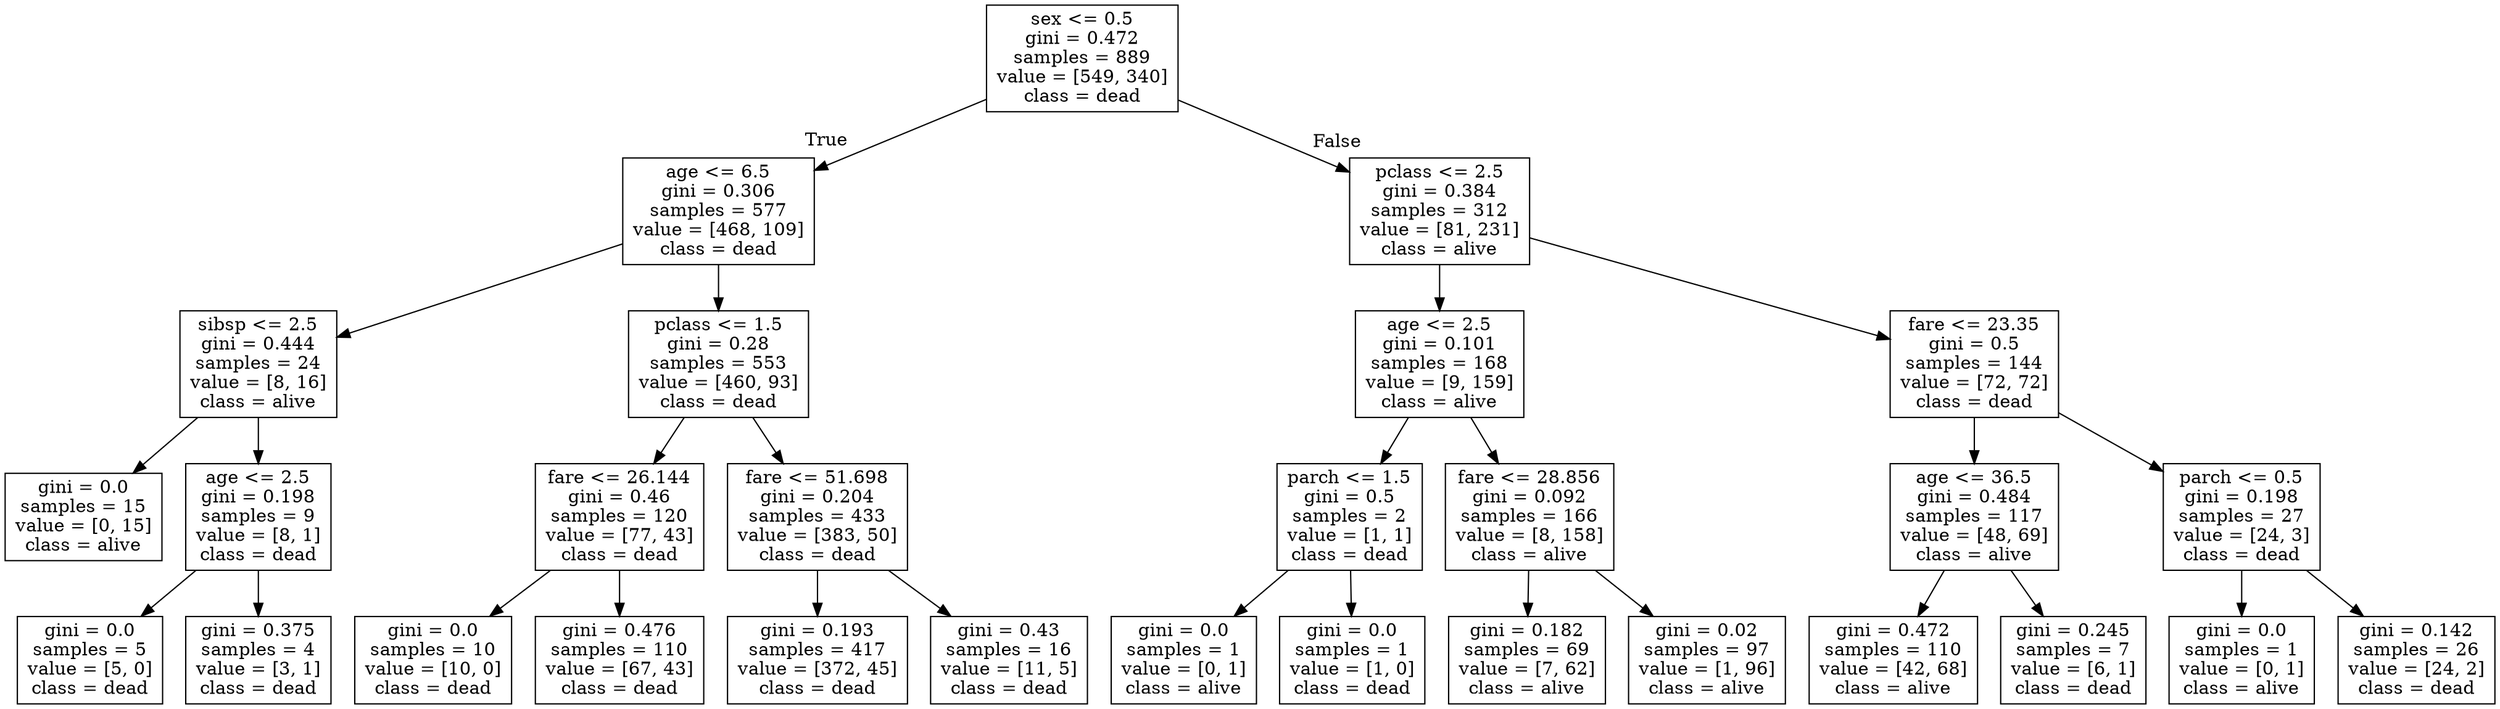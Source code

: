 digraph Tree {
node [shape=box] ;
0 [label="sex <= 0.5\ngini = 0.472\nsamples = 889\nvalue = [549, 340]\nclass = dead"] ;
1 [label="age <= 6.5\ngini = 0.306\nsamples = 577\nvalue = [468, 109]\nclass = dead"] ;
0 -> 1 [labeldistance=2.5, labelangle=45, headlabel="True"] ;
2 [label="sibsp <= 2.5\ngini = 0.444\nsamples = 24\nvalue = [8, 16]\nclass = alive"] ;
1 -> 2 ;
3 [label="gini = 0.0\nsamples = 15\nvalue = [0, 15]\nclass = alive"] ;
2 -> 3 ;
4 [label="age <= 2.5\ngini = 0.198\nsamples = 9\nvalue = [8, 1]\nclass = dead"] ;
2 -> 4 ;
5 [label="gini = 0.0\nsamples = 5\nvalue = [5, 0]\nclass = dead"] ;
4 -> 5 ;
6 [label="gini = 0.375\nsamples = 4\nvalue = [3, 1]\nclass = dead"] ;
4 -> 6 ;
7 [label="pclass <= 1.5\ngini = 0.28\nsamples = 553\nvalue = [460, 93]\nclass = dead"] ;
1 -> 7 ;
8 [label="fare <= 26.144\ngini = 0.46\nsamples = 120\nvalue = [77, 43]\nclass = dead"] ;
7 -> 8 ;
9 [label="gini = 0.0\nsamples = 10\nvalue = [10, 0]\nclass = dead"] ;
8 -> 9 ;
10 [label="gini = 0.476\nsamples = 110\nvalue = [67, 43]\nclass = dead"] ;
8 -> 10 ;
11 [label="fare <= 51.698\ngini = 0.204\nsamples = 433\nvalue = [383, 50]\nclass = dead"] ;
7 -> 11 ;
12 [label="gini = 0.193\nsamples = 417\nvalue = [372, 45]\nclass = dead"] ;
11 -> 12 ;
13 [label="gini = 0.43\nsamples = 16\nvalue = [11, 5]\nclass = dead"] ;
11 -> 13 ;
14 [label="pclass <= 2.5\ngini = 0.384\nsamples = 312\nvalue = [81, 231]\nclass = alive"] ;
0 -> 14 [labeldistance=2.5, labelangle=-45, headlabel="False"] ;
15 [label="age <= 2.5\ngini = 0.101\nsamples = 168\nvalue = [9, 159]\nclass = alive"] ;
14 -> 15 ;
16 [label="parch <= 1.5\ngini = 0.5\nsamples = 2\nvalue = [1, 1]\nclass = dead"] ;
15 -> 16 ;
17 [label="gini = 0.0\nsamples = 1\nvalue = [0, 1]\nclass = alive"] ;
16 -> 17 ;
18 [label="gini = 0.0\nsamples = 1\nvalue = [1, 0]\nclass = dead"] ;
16 -> 18 ;
19 [label="fare <= 28.856\ngini = 0.092\nsamples = 166\nvalue = [8, 158]\nclass = alive"] ;
15 -> 19 ;
20 [label="gini = 0.182\nsamples = 69\nvalue = [7, 62]\nclass = alive"] ;
19 -> 20 ;
21 [label="gini = 0.02\nsamples = 97\nvalue = [1, 96]\nclass = alive"] ;
19 -> 21 ;
22 [label="fare <= 23.35\ngini = 0.5\nsamples = 144\nvalue = [72, 72]\nclass = dead"] ;
14 -> 22 ;
23 [label="age <= 36.5\ngini = 0.484\nsamples = 117\nvalue = [48, 69]\nclass = alive"] ;
22 -> 23 ;
24 [label="gini = 0.472\nsamples = 110\nvalue = [42, 68]\nclass = alive"] ;
23 -> 24 ;
25 [label="gini = 0.245\nsamples = 7\nvalue = [6, 1]\nclass = dead"] ;
23 -> 25 ;
26 [label="parch <= 0.5\ngini = 0.198\nsamples = 27\nvalue = [24, 3]\nclass = dead"] ;
22 -> 26 ;
27 [label="gini = 0.0\nsamples = 1\nvalue = [0, 1]\nclass = alive"] ;
26 -> 27 ;
28 [label="gini = 0.142\nsamples = 26\nvalue = [24, 2]\nclass = dead"] ;
26 -> 28 ;
}
